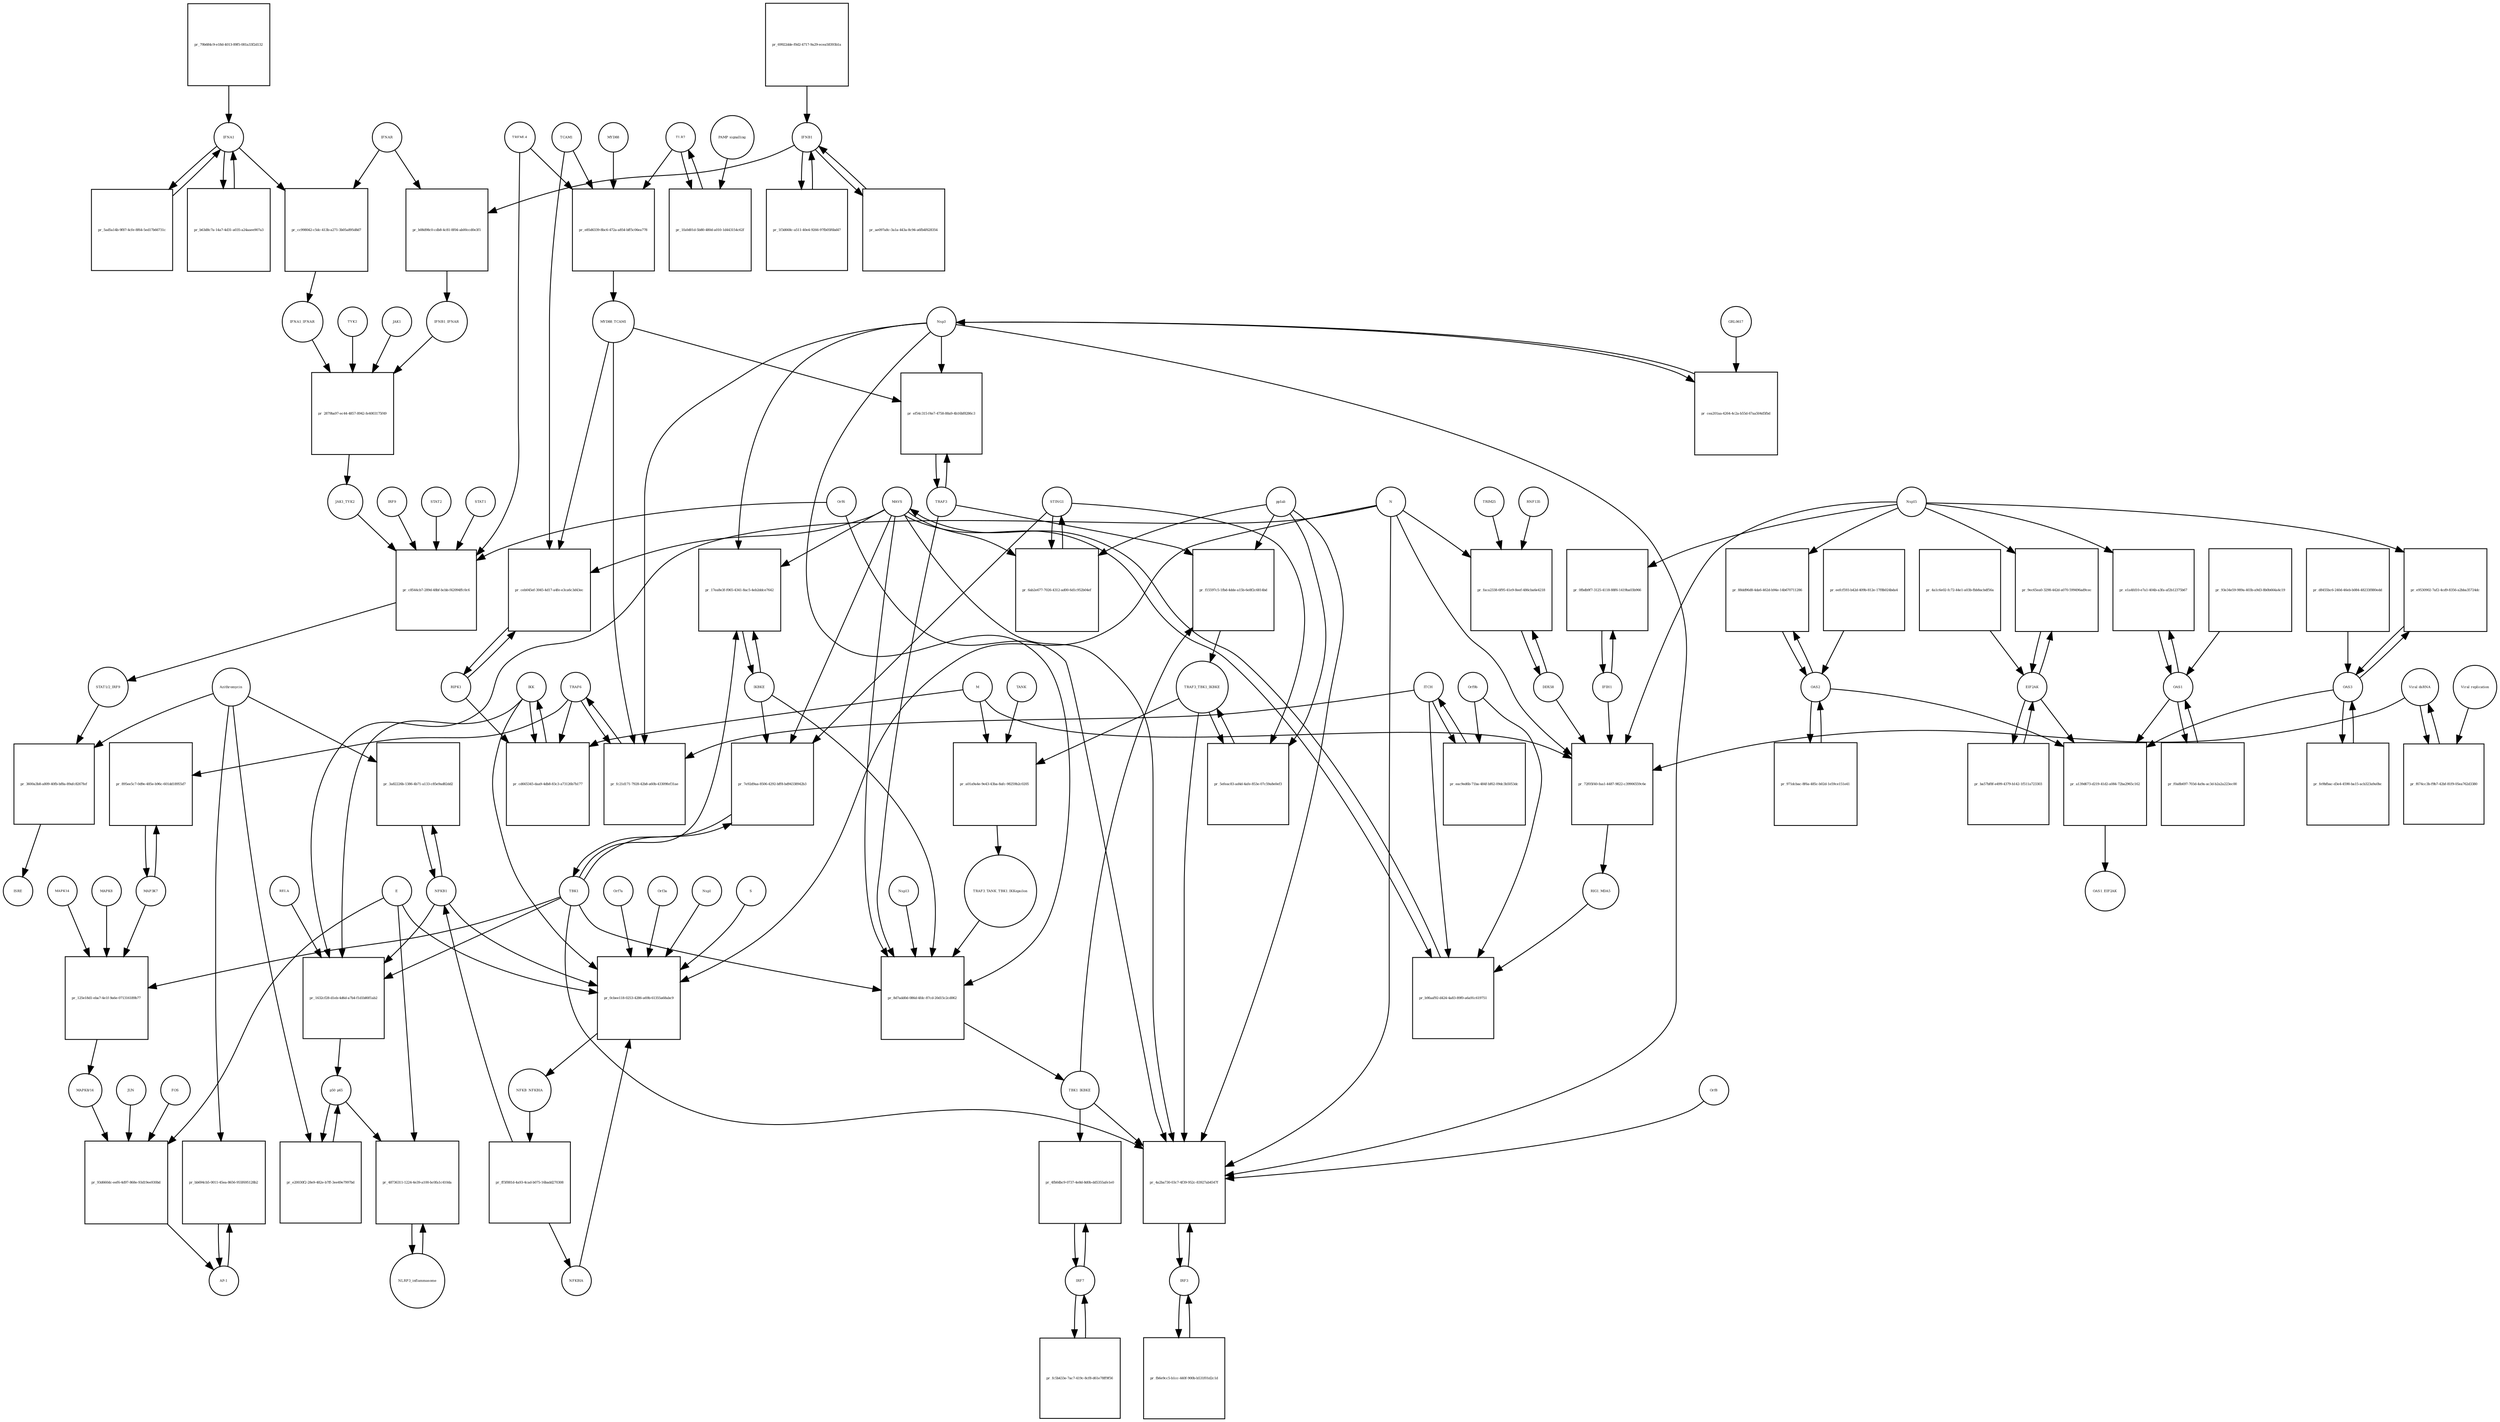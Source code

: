 strict digraph  {
IFNA1 [annotation="urn_miriam_pubmed_31226023|urn_miriam_wikipathways_WP4868", bipartite=0, cls=macromolecule, fontsize=4, label=IFNA1, shape=circle];
"pr_5ad5a14b-9f87-4cfe-8f64-5ed17b66731c" [annotation="", bipartite=1, cls=process, fontsize=4, label="pr_5ad5a14b-9f87-4cfe-8f64-5ed17b66731c", shape=square];
IFNB1 [annotation="urn_miriam_pubmed_31226023|urn_miriam_wikipathways_WP4868", bipartite=0, cls=macromolecule, fontsize=4, label=IFNB1, shape=circle];
"pr_1f3d668c-a511-40e4-9266-97fb05f6bd47" [annotation="", bipartite=1, cls=process, fontsize=4, label="pr_1f3d668c-a511-40e4-9266-97fb05f6bd47", shape=square];
"STAT1/2_IRF9" [annotation="urn_miriam_pubmed_31226023|urn_miriam_wikipathways_WP4868", bipartite=0, cls=complex, fontsize=4, label="STAT1/2_IRF9", shape=circle];
"pr_3600a3b8-a809-40fb-bf8a-89afc8267fef" [annotation="", bipartite=1, cls=process, fontsize=4, label="pr_3600a3b8-a809-40fb-bf8a-89afc8267fef", shape=square];
ISRE [annotation="urn_miriam_pubmed_31226023|urn_miriam_wikipathways_WP4868", bipartite=0, cls=complex, fontsize=4, label=ISRE, shape=circle];
Azithromycin [annotation=urn_miriam_wikipathways_WP4868, bipartite=0, cls="simple chemical", fontsize=4, label=Azithromycin, shape=circle];
"AP-1" [annotation="urn_miriam_pubmed_31226023|urn_miriam_wikipathways_WP4868", bipartite=0, cls=complex, fontsize=4, label="AP-1", shape=circle];
"pr_bb694cb5-0011-45ea-8656-955f695128b2" [annotation="", bipartite=1, cls=process, fontsize=4, label="pr_bb694cb5-0011-45ea-8656-955f695128b2", shape=square];
NFKB1 [annotation=urn_miriam_wikipathways_WP4868, bipartite=0, cls=macromolecule, fontsize=4, label=NFKB1, shape=circle];
"pr_3a82226b-1386-4b71-a133-c85e9ad82dd2" [annotation="", bipartite=1, cls=process, fontsize=4, label="pr_3a82226b-1386-4b71-a133-c85e9ad82dd2", shape=square];
IRF3 [annotation="", bipartite=0, cls=macromolecule, fontsize=4, label=IRF3, shape=circle];
"pr_fb6e9cc5-b1cc-440f-900b-b531f01d2c1d" [annotation="", bipartite=1, cls=process, fontsize=4, label="pr_fb6e9cc5-b1cc-440f-900b-b531f01d2c1d", shape=square];
p50_p65 [annotation="", bipartite=0, cls=complex, fontsize=4, label=p50_p65, shape=circle];
"pr_e20030f2-28e9-482e-b7ff-3ee49e7997bd" [annotation="", bipartite=1, cls=process, fontsize=4, label="pr_e20030f2-28e9-482e-b7ff-3ee49e7997bd", shape=square];
IRF7 [annotation="", bipartite=0, cls=macromolecule, fontsize=4, label=IRF7, shape=circle];
"pr_fc5b433e-7ac7-419c-8cf8-d61e78ff9f56" [annotation="", bipartite=1, cls=process, fontsize=4, label="pr_fc5b433e-7ac7-419c-8cf8-d61e78ff9f56", shape=square];
"pr_ae097a8c-3a1a-443a-8c94-a6fb4f628354" [annotation="", bipartite=1, cls=process, fontsize=4, label="pr_ae097a8c-3a1a-443a-8c94-a6fb4f628354", shape=square];
"pr_b63d8c7a-14a7-4d31-a035-a24aaee907a3" [annotation="", bipartite=1, cls=process, fontsize=4, label="pr_b63d8c7a-14a7-4d31-a035-a24aaee907a3", shape=square];
OAS1 [annotation="", bipartite=0, cls=macromolecule, fontsize=4, label=OAS1, shape=circle];
"pr_f0a8b697-703d-4a9a-ac3d-b2a2a223ec00" [annotation="", bipartite=1, cls=process, fontsize=4, label="pr_f0a8b697-703d-4a9a-ac3d-b2a2a223ec00", shape=square];
EIF2AK [annotation="", bipartite=0, cls=macromolecule, fontsize=4, label=EIF2AK, shape=circle];
"pr_ba57bf8f-e499-4379-b142-1f511a723303" [annotation="", bipartite=1, cls=process, fontsize=4, label="pr_ba57bf8f-e499-4379-b142-1f511a723303", shape=square];
OAS2 [annotation="", bipartite=0, cls=macromolecule, fontsize=4, label=OAS2, shape=circle];
"pr_971dcbac-8f6a-485c-b02d-1e59ce151e41" [annotation="", bipartite=1, cls=process, fontsize=4, label="pr_971dcbac-8f6a-485c-b02d-1e59ce151e41", shape=square];
OAS3 [annotation="", bipartite=0, cls=macromolecule, fontsize=4, label=OAS3, shape=circle];
"pr_fe9bfbac-d3e4-4590-ba15-acb323a9a0bc" [annotation="", bipartite=1, cls=process, fontsize=4, label="pr_fe9bfbac-d3e4-4590-ba15-acb323a9a0bc", shape=square];
"pr_69922dde-f0d2-4717-9a29-ecea58393b1a" [annotation="", bipartite=1, cls=process, fontsize=4, label="pr_69922dde-f0d2-4717-9a29-ecea58393b1a", shape=square];
"pr_79b684c9-e18d-4013-89f5-081a33f2d132" [annotation="", bipartite=1, cls=process, fontsize=4, label="pr_79b684c9-e18d-4013-89f5-081a33f2d132", shape=square];
"pr_93e34e59-989a-403b-a9d3-8b0b664a4c19" [annotation="", bipartite=1, cls=process, fontsize=4, label="pr_93e34e59-989a-403b-a9d3-8b0b664a4c19", shape=square];
"pr_4a1c6e02-fc72-44e1-a03b-fbb8acbdf56a" [annotation="", bipartite=1, cls=process, fontsize=4, label="pr_4a1c6e02-fc72-44e1-a03b-fbb8acbdf56a", shape=square];
TRAF6 [annotation="urn_miriam_pubmed_31226023|urn_miriam_wikipathways_WP4868", bipartite=0, cls=macromolecule, fontsize=4, label=TRAF6, shape=circle];
"pr_fc21d171-7928-42b8-a60b-43309fef31ae" [annotation="", bipartite=1, cls=process, fontsize=4, label="pr_fc21d171-7928-42b8-a60b-43309fef31ae", shape=square];
MYD88_TCAM1 [annotation=urn_miriam_pubmed_31226023, bipartite=0, cls=complex, fontsize=4, label=MYD88_TCAM1, shape=circle];
Nsp3 [annotation="urn_miriam_pubmed_31226023|urn_miriam_wikipathways_WP4868|urn_miriam_ncbiprotein_YP_009725299", bipartite=0, cls=macromolecule, fontsize=4, label=Nsp3, shape=circle];
ITCH [annotation="", bipartite=0, cls=macromolecule, fontsize=4, label=ITCH, shape=circle];
TBK1 [annotation="urn_miriam_pubmed_31226023|urn_miriam_wikipathways_WP4868|urn_miriam_pubmed_24622840", bipartite=0, cls=macromolecule, fontsize=4, label=TBK1, shape=circle];
"pr_7e92d9aa-8506-4292-bff8-bd94338942b3" [annotation="", bipartite=1, cls=process, fontsize=4, label="pr_7e92d9aa-8506-4292-bff8-bd94338942b3", shape=square];
IKBKE [annotation="", bipartite=0, cls=macromolecule, fontsize=4, label=IKBKE, shape=circle];
STING1 [annotation=urn_miriam_pubmed_24622840, bipartite=0, cls=macromolecule, fontsize=4, label=STING1, shape=circle];
MAVS [annotation="", bipartite=0, cls=macromolecule, fontsize=4, label=MAVS, shape=circle];
"pr_eefcf593-b42d-409b-812e-17f8b024bda4" [annotation="", bipartite=1, cls=process, fontsize=4, label="pr_eefcf593-b42d-409b-812e-17f8b024bda4", shape=square];
"pr_d8455bc6-240d-46eb-b084-48233f880edd" [annotation="", bipartite=1, cls=process, fontsize=4, label="pr_d8455bc6-240d-46eb-b084-48233f880edd", shape=square];
TRAF3 [annotation=urn_miriam_pubmed_31226023, bipartite=0, cls=macromolecule, fontsize=4, label=TRAF3, shape=circle];
"pr_ef54c315-f4e7-4758-88a9-4b16bf8286c3" [annotation="", bipartite=1, cls=process, fontsize=4, label="pr_ef54c315-f4e7-4758-88a9-4b16bf8286c3", shape=square];
MAP3K7 [annotation="", bipartite=0, cls=macromolecule, fontsize=4, label=MAP3K7, shape=circle];
"pr_895ee5c7-0d9e-485e-b96c-601dd18955d7" [annotation="", bipartite=1, cls=process, fontsize=4, label="pr_895ee5c7-0d9e-485e-b96c-601dd18955d7", shape=square];
IKK [annotation="", bipartite=0, cls=complex, fontsize=4, label=IKK, shape=circle];
"pr_cd665345-daa9-4db8-83c3-a73126b7b177" [annotation="", bipartite=1, cls=process, fontsize=4, label="pr_cd665345-daa9-4db8-83c3-a73126b7b177", shape=square];
RIPK1 [annotation="", bipartite=0, cls=macromolecule, fontsize=4, label=RIPK1, shape=circle];
M [annotation="urn_miriam_pubmed_31226023|urn_miriam_ncbiprotein_BCD58756", bipartite=0, cls=macromolecule, fontsize=4, label=M, shape=circle];
"pr_17ea8e3f-f065-4341-8ac5-4eb2ddce7642" [annotation="", bipartite=1, cls=process, fontsize=4, label="pr_17ea8e3f-f065-4341-8ac5-4eb2ddce7642", shape=square];
"pr_4a2ba730-03c7-4f39-952c-83927ab4547f" [annotation="", bipartite=1, cls=process, fontsize=4, label="pr_4a2ba730-03c7-4f39-952c-83927ab4547f", shape=square];
TBK1_IKBKE [annotation="urn_miriam_pubmed_31226023|urn_miriam_wikipathways_WP4868|urn_miriam_pubmed_24622840", bipartite=0, cls=complex, fontsize=4, label=TBK1_IKBKE, shape=circle];
N [annotation="urn_miriam_pubmed_31226023|urn_miriam_ncbiprotein_BCD58761", bipartite=0, cls=macromolecule, fontsize=4, label=N, shape=circle];
TRAF3_TBK1_IKBKE [annotation=urn_miriam_pubmed_24622840, bipartite=0, cls=complex, fontsize=4, label=TRAF3_TBK1_IKBKE, shape=circle];
Orf8 [annotation=urn_miriam_ncbiprotein_BCD58760, bipartite=0, cls=complex, fontsize=4, label=Orf8, shape=circle];
Orf6 [annotation="urn_miriam_pubmed_31226023|urn_miriam_ncbiprotein_BCD58757", bipartite=0, cls=macromolecule, fontsize=4, label=Orf6, shape=circle];
pp1ab [annotation="urn_miriam_ncbiprotein_YP_009724389|urn_miriam_pubmed_24622840", bipartite=0, cls=macromolecule, fontsize=4, label=pp1ab, shape=circle];
"pr_ceb045ef-3045-4d17-a4fe-e3ca6c3d43ec" [annotation="", bipartite=1, cls=process, fontsize=4, label="pr_ceb045ef-3045-4d17-a4fe-e3ca6c3d43ec", shape=square];
TCAM1 [annotation=urn_miriam_pubmed_31226023, bipartite=0, cls=macromolecule, fontsize=4, label=TCAM1, shape=circle];
"pr_b9faaf92-d424-4a83-89f0-a6a91c619751" [annotation="", bipartite=1, cls=process, fontsize=4, label="pr_b9faaf92-d424-4a83-89f0-a6a91c619751", shape=square];
RIG1_MDA5 [annotation="urn_miriam_pubmed_31226023|urn_miriam_pubmed_19052324", bipartite=0, cls=complex, fontsize=4, label=RIG1_MDA5, shape=circle];
Orf9b [annotation="urn_miriam_pubmed_31226023|urn_miriam_ncbiprotein_ABI96969|urn_miriam_uniprot_P0DTD2", bipartite=0, cls=macromolecule, fontsize=4, label=Orf9b, shape=circle];
"pr_e9530902-7af2-4cd9-8356-a2bba35724dc" [annotation="", bipartite=1, cls=process, fontsize=4, label="pr_e9530902-7af2-4cd9-8356-a2bba35724dc", shape=square];
Nsp15 [annotation="urn_miriam_pubmed_31226023|urn_miriam_ncbiprotein_YP_009725310", bipartite=0, cls=macromolecule, fontsize=4, label=Nsp15, shape=circle];
"pr_88dd96d8-4da6-462d-b94e-14b670711286" [annotation="", bipartite=1, cls=process, fontsize=4, label="pr_88dd96d8-4da6-462d-b94e-14b670711286", shape=square];
"pr_e1a4fd10-e7a1-404b-a3fa-af2b12375b67" [annotation="", bipartite=1, cls=process, fontsize=4, label="pr_e1a4fd10-e7a1-404b-a3fa-af2b12375b67", shape=square];
"pr_9ec65ea0-3298-442d-a070-599496ad9cec" [annotation="", bipartite=1, cls=process, fontsize=4, label="pr_9ec65ea0-3298-442d-a070-599496ad9cec", shape=square];
"Viral dsRNA" [annotation="urn_miriam_pubmed_31226023|urn_miriam_pubmed_19052324|urn_miriam_taxonomy_694009", bipartite=0, cls="nucleic acid feature", fontsize=4, label="Viral dsRNA", shape=circle];
"pr_f674cc3b-f9b7-42bf-81f9-05ea762d3380" [annotation="", bipartite=1, cls=process, fontsize=4, label="pr_f674cc3b-f9b7-42bf-81f9-05ea762d3380", shape=square];
"Viral replication" [annotation="urn_miriam_pubmed_31226023|urn_miriam_pubmed_19052324|urn_miriam_mesh_D014779", bipartite=0, cls=phenotype, fontsize=4, label="Viral replication", shape=circle];
"pr_cea201aa-4264-4c2a-b55d-67aa504d5fbd" [annotation="", bipartite=1, cls=process, fontsize=4, label="pr_cea201aa-4264-4c2a-b55d-67aa504d5fbd", shape=square];
GRL0617 [annotation=urn_miriam_wikipathways_WP4868, bipartite=0, cls="simple chemical", fontsize=4, label=GRL0617, shape=circle];
"pr_6ab2e677-7026-4312-ad00-6d1c952b04ef" [annotation="", bipartite=1, cls=process, fontsize=4, label="pr_6ab2e677-7026-4312-ad00-6d1c952b04ef", shape=square];
"pr_5efeac83-ad4d-4afe-853e-07c59a8e0ef3" [annotation="", bipartite=1, cls=process, fontsize=4, label="pr_5efeac83-ad4d-4afe-853e-07c59a8e0ef3", shape=square];
TLR7 [annotation=urn_miriam_pubmed_31226023, bipartite=0, cls=macromolecule, fontsize=4, label=TLR7, shape=circle];
"pr_1fa0d01d-5b80-480d-a010-1d443154c62f" [annotation="", bipartite=1, cls=process, fontsize=4, label="pr_1fa0d01d-5b80-480d-a010-1d443154c62f", shape=square];
"PAMP signalling" [annotation="urn_miriam_pubmed_31226023|urn_miriam_mesh_D000069452", bipartite=0, cls=phenotype, fontsize=4, label="PAMP signalling", shape=circle];
IFIH1 [annotation="", bipartite=0, cls=macromolecule, fontsize=4, label=IFIH1, shape=circle];
"pr_0fbdb9f7-3125-4118-88f6-1419ba03b966" [annotation="", bipartite=1, cls=process, fontsize=4, label="pr_0fbdb9f7-3125-4118-88f6-1419ba03b966", shape=square];
DDX58 [annotation="urn_miriam_pubmed_31226023|urn_miriam_pubmed_19052324", bipartite=0, cls=macromolecule, fontsize=4, label=DDX58, shape=circle];
"pr_faca2338-6f95-41e9-8eef-486cba6e4218" [annotation="", bipartite=1, cls=process, fontsize=4, label="pr_faca2338-6f95-41e9-8eef-486cba6e4218", shape=square];
TRIM25 [annotation="", bipartite=0, cls=macromolecule, fontsize=4, label=TRIM25, shape=circle];
RNF135 [annotation="", bipartite=0, cls=macromolecule, fontsize=4, label=RNF135, shape=circle];
"pr_eac9ed6b-71ba-484f-bf62-09dc3b5053dc" [annotation="", bipartite=1, cls=process, fontsize=4, label="pr_eac9ed6b-71ba-484f-bf62-09dc3b5053dc", shape=square];
"pr_a01a9a4e-9e43-43ba-8afc-98259b2c0205" [annotation="", bipartite=1, cls=process, fontsize=4, label="pr_a01a9a4e-9e43-43ba-8afc-98259b2c0205", shape=square];
TRAF3_TANK_TBK1_IKKepsilon [annotation="", bipartite=0, cls=complex, fontsize=4, label=TRAF3_TANK_TBK1_IKKepsilon, shape=circle];
TANK [annotation="", bipartite=0, cls=macromolecule, fontsize=4, label=TANK, shape=circle];
"pr_4fb0dbc9-0737-4e8d-8d0b-dd5355afe1e0" [annotation="", bipartite=1, cls=process, fontsize=4, label="pr_4fb0dbc9-0737-4e8d-8d0b-dd5355afe1e0", shape=square];
NLRP3_inflammasome [annotation="", bipartite=0, cls=complex, fontsize=4, label=NLRP3_inflammasome, shape=circle];
"pr_48736311-1224-4e39-a100-bc0fa1c410da" [annotation="", bipartite=1, cls=process, fontsize=4, label="pr_48736311-1224-4e39-a100-bc0fa1c410da", shape=square];
E [annotation="urn_miriam_pubmed_31226023|urn_miriam_ncbiprotein_BCD58755", bipartite=0, cls=macromolecule, fontsize=4, label=E, shape=circle];
STAT1 [annotation="urn_miriam_pubmed_31226023|urn_miriam_wikipathways_WP4868", bipartite=0, cls=macromolecule, fontsize=4, label=STAT1, shape=circle];
"pr_c8544cb7-289d-48bf-bcbb-f42094ffc0c6" [annotation="", bipartite=1, cls=process, fontsize=4, label="pr_c8544cb7-289d-48bf-bcbb-f42094ffc0c6", shape=square];
TREML4 [annotation=urn_miriam_wikipathways_WP4868, bipartite=0, cls=macromolecule, fontsize=4, label=TREML4, shape=circle];
JAK1_TYK2 [annotation="urn_miriam_pubmed_31226023|urn_miriam_wikipathways_WP4868", bipartite=0, cls=complex, fontsize=4, label=JAK1_TYK2, shape=circle];
IRF9 [annotation="urn_miriam_pubmed_31226023|urn_miriam_wikipathways_WP4868", bipartite=0, cls=macromolecule, fontsize=4, label=IRF9, shape=circle];
STAT2 [annotation="urn_miriam_pubmed_31226023|urn_miriam_wikipathways_WP4868", bipartite=0, cls=macromolecule, fontsize=4, label=STAT2, shape=circle];
"pr_a139d673-d219-41d2-a084-72ba2965c162" [annotation="", bipartite=1, cls=process, fontsize=4, label="pr_a139d673-d219-41d2-a084-72ba2965c162", shape=square];
OAS1_EIF2AK [annotation="", bipartite=0, cls=complex, fontsize=4, label=OAS1_EIF2AK, shape=circle];
JAK1 [annotation="urn_miriam_pubmed_31226023|urn_miriam_wikipathways_WP4868", bipartite=0, cls=macromolecule, fontsize=4, label=JAK1, shape=circle];
"pr_2879ba97-ec44-4857-8942-fe4003175f49" [annotation="", bipartite=1, cls=process, fontsize=4, label="pr_2879ba97-ec44-4857-8942-fe4003175f49", shape=square];
IFNA1_IFNAR [annotation="urn_miriam_pubmed_31226023|urn_miriam_wikipathways_WP4868", bipartite=0, cls=complex, fontsize=4, label=IFNA1_IFNAR, shape=circle];
IFNB1_IFNAR [annotation="urn_miriam_pubmed_31226023|urn_miriam_wikipathways_WP4868", bipartite=0, cls=complex, fontsize=4, label=IFNB1_IFNAR, shape=circle];
TYK2 [annotation="urn_miriam_pubmed_31226023|urn_miriam_wikipathways_WP4868", bipartite=0, cls=macromolecule, fontsize=4, label=TYK2, shape=circle];
MYD88 [annotation="urn_miriam_pubmed_31226023|urn_miriam_wikipathways_WP4868", bipartite=0, cls=macromolecule, fontsize=4, label=MYD88, shape=circle];
"pr_e85d6339-8bc6-472a-a854-bff5c06ea778" [annotation="", bipartite=1, cls=process, fontsize=4, label="pr_e85d6339-8bc6-472a-a854-bff5c06ea778", shape=square];
NFKB_NFKBIA [annotation="urn_miriam_pubmed_31226023|urn_miriam_wikipathways_WP4868", bipartite=0, cls=complex, fontsize=4, label=NFKB_NFKBIA, shape=circle];
"pr_ff5f881d-4a93-4cad-b075-16badd270308" [annotation="", bipartite=1, cls=process, fontsize=4, label="pr_ff5f881d-4a93-4cad-b075-16badd270308", shape=square];
NFKBIA [annotation="urn_miriam_pubmed_31226023|urn_miriam_wikipathways_WP4868", bipartite=0, cls=macromolecule, fontsize=4, label=NFKBIA, shape=circle];
IFNAR [annotation="urn_miriam_pubmed_31226023|urn_miriam_wikipathways_WP4868", bipartite=0, cls=complex, fontsize=4, label=IFNAR, shape=circle];
"pr_cc998042-c5dc-413b-a271-3b05a895d8d7" [annotation="", bipartite=1, cls=process, fontsize=4, label="pr_cc998042-c5dc-413b-a271-3b05a895d8d7", shape=square];
"pr_b08d98c0-cdb8-4c81-8f04-ab00ccd0e3f1" [annotation="", bipartite=1, cls=process, fontsize=4, label="pr_b08d98c0-cdb8-4c81-8f04-ab00ccd0e3f1", shape=square];
MAPK14 [annotation="urn_miriam_pubmed_31226023|urn_miriam_wikipathways_WP4868", bipartite=0, cls=macromolecule, fontsize=4, label=MAPK14, shape=circle];
"pr_125e18d1-eba7-4e1f-9a6e-071316189b77" [annotation="", bipartite=1, cls=process, fontsize=4, label="pr_125e18d1-eba7-4e1f-9a6e-071316189b77", shape=square];
"MAPK8/14" [annotation="urn_miriam_pubmed_31226023|urn_miriam_wikipathways_WP4868", bipartite=0, cls=complex, fontsize=4, label="MAPK8/14", shape=circle];
MAPK8 [annotation="urn_miriam_pubmed_31226023|urn_miriam_wikipathways_WP4868", bipartite=0, cls=macromolecule, fontsize=4, label=MAPK8, shape=circle];
JUN [annotation="urn_miriam_pubmed_31226023|urn_miriam_wikipathways_WP4868", bipartite=0, cls=macromolecule, fontsize=4, label=JUN, shape=circle];
"pr_93d660dc-eef6-4d97-868e-93d19ee930bd" [annotation="", bipartite=1, cls=process, fontsize=4, label="pr_93d660dc-eef6-4d97-868e-93d19ee930bd", shape=square];
FOS [annotation="urn_miriam_pubmed_31226023|urn_miriam_wikipathways_WP4868", bipartite=0, cls=macromolecule, fontsize=4, label=FOS, shape=circle];
"pr_0cbee118-0253-4286-a69b-61355a68abc9" [annotation="", bipartite=1, cls=process, fontsize=4, label="pr_0cbee118-0253-4286-a69b-61355a68abc9", shape=square];
Nsp1 [annotation="urn_miriam_pubmed_31226023|urn_miriam_ncbiprotein_YP_009725297", bipartite=0, cls=macromolecule, fontsize=4, label=Nsp1, shape=circle];
S [annotation=urn_miriam_ncbiprotein_BCD58753, bipartite=0, cls=macromolecule, fontsize=4, label=S, shape=circle];
Orf7a [annotation=urn_miriam_ncbiprotein_BCD58758, bipartite=0, cls=macromolecule, fontsize=4, label=Orf7a, shape=circle];
Orf3a [annotation=urn_miriam_ncbiprotein_BCD58754, bipartite=0, cls=macromolecule, fontsize=4, label=Orf3a, shape=circle];
"pr_8d7add0d-086d-4fdc-87cd-20d15c2cd062" [annotation="", bipartite=1, cls=process, fontsize=4, label="pr_8d7add0d-086d-4fdc-87cd-20d15c2cd062", shape=square];
Nsp13 [annotation="urn_miriam_uniprot_P0DTD1|urn_miriam_wikipathways_WP4868|urn_miriam_ncbiprotein_YP_009725308", bipartite=0, cls=macromolecule, fontsize=4, label=Nsp13, shape=circle];
RELA [annotation="", bipartite=0, cls=macromolecule, fontsize=4, label=RELA, shape=circle];
"pr_1632cf28-d1eb-4d6d-a7b4-f1d1b80f1ab2" [annotation="", bipartite=1, cls=process, fontsize=4, label="pr_1632cf28-d1eb-4d6d-a7b4-f1d1b80f1ab2", shape=square];
"pr_72f05f40-faa1-4487-9822-c39906559c6e" [annotation="", bipartite=1, cls=process, fontsize=4, label="pr_72f05f40-faa1-4487-9822-c39906559c6e", shape=square];
"pr_f15597c5-1fbd-4dde-a15b-6e8f2c6814bd" [annotation="", bipartite=1, cls=process, fontsize=4, label="pr_f15597c5-1fbd-4dde-a15b-6e8f2c6814bd", shape=square];
IFNA1 -> "pr_5ad5a14b-9f87-4cfe-8f64-5ed17b66731c"  [annotation="", interaction_type=consumption];
IFNA1 -> "pr_b63d8c7a-14a7-4d31-a035-a24aaee907a3"  [annotation="", interaction_type=consumption];
IFNA1 -> "pr_cc998042-c5dc-413b-a271-3b05a895d8d7"  [annotation="", interaction_type=consumption];
"pr_5ad5a14b-9f87-4cfe-8f64-5ed17b66731c" -> IFNA1  [annotation="", interaction_type=production];
IFNB1 -> "pr_1f3d668c-a511-40e4-9266-97fb05f6bd47"  [annotation="", interaction_type=consumption];
IFNB1 -> "pr_ae097a8c-3a1a-443a-8c94-a6fb4f628354"  [annotation="", interaction_type=consumption];
IFNB1 -> "pr_b08d98c0-cdb8-4c81-8f04-ab00ccd0e3f1"  [annotation="", interaction_type=consumption];
"pr_1f3d668c-a511-40e4-9266-97fb05f6bd47" -> IFNB1  [annotation="", interaction_type=production];
"STAT1/2_IRF9" -> "pr_3600a3b8-a809-40fb-bf8a-89afc8267fef"  [annotation="", interaction_type=consumption];
"pr_3600a3b8-a809-40fb-bf8a-89afc8267fef" -> ISRE  [annotation="", interaction_type=production];
Azithromycin -> "pr_3600a3b8-a809-40fb-bf8a-89afc8267fef"  [annotation=urn_miriam_pubmed_31226023, interaction_type=inhibition];
Azithromycin -> "pr_bb694cb5-0011-45ea-8656-955f695128b2"  [annotation=urn_miriam_pubmed_31226023, interaction_type=inhibition];
Azithromycin -> "pr_3a82226b-1386-4b71-a133-c85e9ad82dd2"  [annotation=urn_miriam_wikipathways_WP4868, interaction_type=inhibition];
Azithromycin -> "pr_e20030f2-28e9-482e-b7ff-3ee49e7997bd"  [annotation=urn_miriam_pubmed_31226023, interaction_type=inhibition];
"AP-1" -> "pr_bb694cb5-0011-45ea-8656-955f695128b2"  [annotation="", interaction_type=consumption];
"pr_bb694cb5-0011-45ea-8656-955f695128b2" -> "AP-1"  [annotation="", interaction_type=production];
NFKB1 -> "pr_3a82226b-1386-4b71-a133-c85e9ad82dd2"  [annotation="", interaction_type=consumption];
NFKB1 -> "pr_0cbee118-0253-4286-a69b-61355a68abc9"  [annotation="", interaction_type=consumption];
NFKB1 -> "pr_1632cf28-d1eb-4d6d-a7b4-f1d1b80f1ab2"  [annotation="", interaction_type=consumption];
"pr_3a82226b-1386-4b71-a133-c85e9ad82dd2" -> NFKB1  [annotation="", interaction_type=production];
IRF3 -> "pr_fb6e9cc5-b1cc-440f-900b-b531f01d2c1d"  [annotation="", interaction_type=consumption];
IRF3 -> "pr_4a2ba730-03c7-4f39-952c-83927ab4547f"  [annotation="", interaction_type=consumption];
"pr_fb6e9cc5-b1cc-440f-900b-b531f01d2c1d" -> IRF3  [annotation="", interaction_type=production];
p50_p65 -> "pr_e20030f2-28e9-482e-b7ff-3ee49e7997bd"  [annotation="", interaction_type=consumption];
p50_p65 -> "pr_48736311-1224-4e39-a100-bc0fa1c410da"  [annotation="urn_miriam_pubmed_32133002|urn_miriam_taxonomy_694009|urn_miriam_pubmed_28531279", interaction_type=catalysis];
"pr_e20030f2-28e9-482e-b7ff-3ee49e7997bd" -> p50_p65  [annotation="", interaction_type=production];
IRF7 -> "pr_fc5b433e-7ac7-419c-8cf8-d61e78ff9f56"  [annotation="", interaction_type=consumption];
IRF7 -> "pr_4fb0dbc9-0737-4e8d-8d0b-dd5355afe1e0"  [annotation="", interaction_type=consumption];
"pr_fc5b433e-7ac7-419c-8cf8-d61e78ff9f56" -> IRF7  [annotation="", interaction_type=production];
"pr_ae097a8c-3a1a-443a-8c94-a6fb4f628354" -> IFNB1  [annotation="", interaction_type=production];
"pr_b63d8c7a-14a7-4d31-a035-a24aaee907a3" -> IFNA1  [annotation="", interaction_type=production];
OAS1 -> "pr_f0a8b697-703d-4a9a-ac3d-b2a2a223ec00"  [annotation="", interaction_type=consumption];
OAS1 -> "pr_e1a4fd10-e7a1-404b-a3fa-af2b12375b67"  [annotation="", interaction_type=consumption];
OAS1 -> "pr_a139d673-d219-41d2-a084-72ba2965c162"  [annotation="", interaction_type=consumption];
"pr_f0a8b697-703d-4a9a-ac3d-b2a2a223ec00" -> OAS1  [annotation="", interaction_type=production];
EIF2AK -> "pr_ba57bf8f-e499-4379-b142-1f511a723303"  [annotation="", interaction_type=consumption];
EIF2AK -> "pr_9ec65ea0-3298-442d-a070-599496ad9cec"  [annotation="", interaction_type=consumption];
EIF2AK -> "pr_a139d673-d219-41d2-a084-72ba2965c162"  [annotation="", interaction_type=consumption];
"pr_ba57bf8f-e499-4379-b142-1f511a723303" -> EIF2AK  [annotation="", interaction_type=production];
OAS2 -> "pr_971dcbac-8f6a-485c-b02d-1e59ce151e41"  [annotation="", interaction_type=consumption];
OAS2 -> "pr_88dd96d8-4da6-462d-b94e-14b670711286"  [annotation="", interaction_type=consumption];
OAS2 -> "pr_a139d673-d219-41d2-a084-72ba2965c162"  [annotation="", interaction_type=consumption];
"pr_971dcbac-8f6a-485c-b02d-1e59ce151e41" -> OAS2  [annotation="", interaction_type=production];
OAS3 -> "pr_fe9bfbac-d3e4-4590-ba15-acb323a9a0bc"  [annotation="", interaction_type=consumption];
OAS3 -> "pr_e9530902-7af2-4cd9-8356-a2bba35724dc"  [annotation="", interaction_type=consumption];
OAS3 -> "pr_a139d673-d219-41d2-a084-72ba2965c162"  [annotation="", interaction_type=consumption];
"pr_fe9bfbac-d3e4-4590-ba15-acb323a9a0bc" -> OAS3  [annotation="", interaction_type=production];
"pr_69922dde-f0d2-4717-9a29-ecea58393b1a" -> IFNB1  [annotation="", interaction_type=production];
"pr_79b684c9-e18d-4013-89f5-081a33f2d132" -> IFNA1  [annotation="", interaction_type=production];
"pr_93e34e59-989a-403b-a9d3-8b0b664a4c19" -> OAS1  [annotation="", interaction_type=production];
"pr_4a1c6e02-fc72-44e1-a03b-fbb8acbdf56a" -> EIF2AK  [annotation="", interaction_type=production];
TRAF6 -> "pr_fc21d171-7928-42b8-a60b-43309fef31ae"  [annotation="", interaction_type=consumption];
TRAF6 -> "pr_895ee5c7-0d9e-485e-b96c-601dd18955d7"  [annotation=urn_miriam_pubmed_31226023, interaction_type=catalysis];
TRAF6 -> "pr_cd665345-daa9-4db8-83c3-a73126b7b177"  [annotation="urn_miriam_pubmed_31226023|urn_miriam_taxonomy_694009", interaction_type=catalysis];
"pr_fc21d171-7928-42b8-a60b-43309fef31ae" -> TRAF6  [annotation="", interaction_type=production];
MYD88_TCAM1 -> "pr_fc21d171-7928-42b8-a60b-43309fef31ae"  [annotation="urn_miriam_pubmed_31226023|urn_miriam_taxonomy_694009|urn_miriam_pubmed_25135833", interaction_type=catalysis];
MYD88_TCAM1 -> "pr_ef54c315-f4e7-4758-88a9-4b16bf8286c3"  [annotation="urn_miriam_pubmed_31226023|urn_miriam_taxonomy_694009", interaction_type=catalysis];
MYD88_TCAM1 -> "pr_ceb045ef-3045-4d17-a4fe-e3ca6c3d43ec"  [annotation="urn_miriam_pubmed_20404851|urn_miriam_pubmed_31226023", interaction_type=catalysis];
Nsp3 -> "pr_fc21d171-7928-42b8-a60b-43309fef31ae"  [annotation="urn_miriam_pubmed_31226023|urn_miriam_taxonomy_694009|urn_miriam_pubmed_25135833", interaction_type=inhibition];
Nsp3 -> "pr_ef54c315-f4e7-4758-88a9-4b16bf8286c3"  [annotation="urn_miriam_pubmed_31226023|urn_miriam_taxonomy_694009", interaction_type=inhibition];
Nsp3 -> "pr_17ea8e3f-f065-4341-8ac5-4eb2ddce7642"  [annotation="urn_miriam_pubmed_18353649|urn_miriam_pubmed_25636800|urn_miriam_pubmed_31226023|urn_miriam_taxonomy_694009", interaction_type=inhibition];
Nsp3 -> "pr_4a2ba730-03c7-4f39-952c-83927ab4547f"  [annotation="urn_miriam_pubmed_14679297|urn_miriam_pubmed_17108024|urn_miriam_pubmed_24622840|urn_miriam_pubmed_25481026|urn_miriam_pubmed_25636800|urn_miriam_pubmed_29294448|urn_miriam_pubmed_17761676|urn_miriam_pubmed_18440553|urn_miriam_pubmed_31226023|urn_miriam_taxonomy_694009", interaction_type=inhibition];
Nsp3 -> "pr_cea201aa-4264-4c2a-b55d-67aa504d5fbd"  [annotation="", interaction_type=consumption];
Nsp3 -> "pr_8d7add0d-086d-4fdc-87cd-20d15c2cd062"  [annotation="urn_miriam_pubmed_31226023|urn_miriam_taxonomy_694009|urn_miriam_pubmed_19380580", interaction_type=inhibition];
ITCH -> "pr_fc21d171-7928-42b8-a60b-43309fef31ae"  [annotation="urn_miriam_pubmed_31226023|urn_miriam_taxonomy_694009|urn_miriam_pubmed_25135833", interaction_type=inhibition];
ITCH -> "pr_b9faaf92-d424-4a83-89f0-a6a91c619751"  [annotation="urn_miriam_pubmed_19052324|urn_miriam_pubmed_25135833|urn_miriam_pubmed_31226023|urn_miriam_taxonomy_694009", interaction_type=inhibition];
ITCH -> "pr_eac9ed6b-71ba-484f-bf62-09dc3b5053dc"  [annotation="", interaction_type=consumption];
TBK1 -> "pr_7e92d9aa-8506-4292-bff8-bd94338942b3"  [annotation="", interaction_type=consumption];
TBK1 -> "pr_17ea8e3f-f065-4341-8ac5-4eb2ddce7642"  [annotation="urn_miriam_pubmed_18353649|urn_miriam_pubmed_25636800|urn_miriam_pubmed_31226023|urn_miriam_taxonomy_694009", interaction_type=catalysis];
TBK1 -> "pr_4a2ba730-03c7-4f39-952c-83927ab4547f"  [annotation="urn_miriam_pubmed_14679297|urn_miriam_pubmed_17108024|urn_miriam_pubmed_24622840|urn_miriam_pubmed_25481026|urn_miriam_pubmed_25636800|urn_miriam_pubmed_29294448|urn_miriam_pubmed_17761676|urn_miriam_pubmed_18440553|urn_miriam_pubmed_31226023|urn_miriam_taxonomy_694009", interaction_type=catalysis];
TBK1 -> "pr_125e18d1-eba7-4e1f-9a6e-071316189b77"  [annotation=urn_miriam_pubmed_31226023, interaction_type=catalysis];
TBK1 -> "pr_8d7add0d-086d-4fdc-87cd-20d15c2cd062"  [annotation="", interaction_type=consumption];
TBK1 -> "pr_1632cf28-d1eb-4d6d-a7b4-f1d1b80f1ab2"  [annotation="urn_miriam_pubmed_14679297|urn_miriam_pubmed_17108024|urn_miriam_pubmed_19609947|urn_miriam_pubmed_31226023|urn_miriam_taxonomy_694009", interaction_type=catalysis];
"pr_7e92d9aa-8506-4292-bff8-bd94338942b3" -> TBK1  [annotation="", interaction_type=production];
IKBKE -> "pr_7e92d9aa-8506-4292-bff8-bd94338942b3"  [annotation="urn_miriam_pubmed_24622840|urn_miriam_pubmed_25636800|urn_miriam_pubmed_26631542", interaction_type=catalysis];
IKBKE -> "pr_17ea8e3f-f065-4341-8ac5-4eb2ddce7642"  [annotation="", interaction_type=consumption];
IKBKE -> "pr_8d7add0d-086d-4fdc-87cd-20d15c2cd062"  [annotation="", interaction_type=consumption];
STING1 -> "pr_7e92d9aa-8506-4292-bff8-bd94338942b3"  [annotation="urn_miriam_pubmed_24622840|urn_miriam_pubmed_25636800|urn_miriam_pubmed_26631542", interaction_type=catalysis];
STING1 -> "pr_6ab2e677-7026-4312-ad00-6d1c952b04ef"  [annotation="", interaction_type=consumption];
STING1 -> "pr_5efeac83-ad4d-4afe-853e-07c59a8e0ef3"  [annotation="urn_miriam_pubmed_24622840|urn_miriam_taxonomy_694009", interaction_type=catalysis];
MAVS -> "pr_7e92d9aa-8506-4292-bff8-bd94338942b3"  [annotation="urn_miriam_pubmed_24622840|urn_miriam_pubmed_25636800|urn_miriam_pubmed_26631542", interaction_type=catalysis];
MAVS -> "pr_17ea8e3f-f065-4341-8ac5-4eb2ddce7642"  [annotation="urn_miriam_pubmed_18353649|urn_miriam_pubmed_25636800|urn_miriam_pubmed_31226023|urn_miriam_taxonomy_694009", interaction_type=catalysis];
MAVS -> "pr_4a2ba730-03c7-4f39-952c-83927ab4547f"  [annotation="urn_miriam_pubmed_14679297|urn_miriam_pubmed_17108024|urn_miriam_pubmed_24622840|urn_miriam_pubmed_25481026|urn_miriam_pubmed_25636800|urn_miriam_pubmed_29294448|urn_miriam_pubmed_17761676|urn_miriam_pubmed_18440553|urn_miriam_pubmed_31226023|urn_miriam_taxonomy_694009", interaction_type=catalysis];
MAVS -> "pr_ceb045ef-3045-4d17-a4fe-e3ca6c3d43ec"  [annotation="urn_miriam_pubmed_20404851|urn_miriam_pubmed_31226023", interaction_type=catalysis];
MAVS -> "pr_b9faaf92-d424-4a83-89f0-a6a91c619751"  [annotation="", interaction_type=consumption];
MAVS -> "pr_6ab2e677-7026-4312-ad00-6d1c952b04ef"  [annotation="urn_miriam_pubmed_22312431|urn_miriam_pubmed_24622840|urn_miriam_taxonomy_694009", interaction_type=catalysis];
MAVS -> "pr_8d7add0d-086d-4fdc-87cd-20d15c2cd062"  [annotation="urn_miriam_pubmed_31226023|urn_miriam_taxonomy_694009|urn_miriam_pubmed_19380580", interaction_type=catalysis];
"pr_eefcf593-b42d-409b-812e-17f8b024bda4" -> OAS2  [annotation="", interaction_type=production];
"pr_d8455bc6-240d-46eb-b084-48233f880edd" -> OAS3  [annotation="", interaction_type=production];
TRAF3 -> "pr_ef54c315-f4e7-4758-88a9-4b16bf8286c3"  [annotation="", interaction_type=consumption];
TRAF3 -> "pr_8d7add0d-086d-4fdc-87cd-20d15c2cd062"  [annotation="urn_miriam_pubmed_31226023|urn_miriam_taxonomy_694009|urn_miriam_pubmed_19380580", interaction_type=catalysis];
TRAF3 -> "pr_f15597c5-1fbd-4dde-a15b-6e8f2c6814bd"  [annotation="", interaction_type=consumption];
"pr_ef54c315-f4e7-4758-88a9-4b16bf8286c3" -> TRAF3  [annotation="", interaction_type=production];
MAP3K7 -> "pr_895ee5c7-0d9e-485e-b96c-601dd18955d7"  [annotation="", interaction_type=consumption];
MAP3K7 -> "pr_125e18d1-eba7-4e1f-9a6e-071316189b77"  [annotation=urn_miriam_pubmed_31226023, interaction_type=catalysis];
"pr_895ee5c7-0d9e-485e-b96c-601dd18955d7" -> MAP3K7  [annotation="", interaction_type=production];
IKK -> "pr_cd665345-daa9-4db8-83c3-a73126b7b177"  [annotation="", interaction_type=consumption];
IKK -> "pr_0cbee118-0253-4286-a69b-61355a68abc9"  [annotation="urn_miriam_pubmed_31226023|urn_miriam_taxonomy_694009", interaction_type=inhibition];
IKK -> "pr_1632cf28-d1eb-4d6d-a7b4-f1d1b80f1ab2"  [annotation="urn_miriam_pubmed_14679297|urn_miriam_pubmed_17108024|urn_miriam_pubmed_19609947|urn_miriam_pubmed_31226023|urn_miriam_taxonomy_694009", interaction_type=catalysis];
"pr_cd665345-daa9-4db8-83c3-a73126b7b177" -> IKK  [annotation="", interaction_type=production];
RIPK1 -> "pr_cd665345-daa9-4db8-83c3-a73126b7b177"  [annotation="urn_miriam_pubmed_31226023|urn_miriam_taxonomy_694009", interaction_type=catalysis];
RIPK1 -> "pr_ceb045ef-3045-4d17-a4fe-e3ca6c3d43ec"  [annotation="", interaction_type=consumption];
M -> "pr_cd665345-daa9-4db8-83c3-a73126b7b177"  [annotation="urn_miriam_pubmed_31226023|urn_miriam_taxonomy_694009", interaction_type=inhibition];
M -> "pr_a01a9a4e-9e43-43ba-8afc-98259b2c0205"  [annotation="urn_miriam_pubmed_19380580|urn_miriam_taxonomy_694009", interaction_type=inhibition];
M -> "pr_72f05f40-faa1-4487-9822-c39906559c6e"  [annotation="urn_miriam_pubmed_19052324|urn_miriam_pubmed_31226023|urn_miriam_taxonomy_694009", interaction_type=inhibition];
"pr_17ea8e3f-f065-4341-8ac5-4eb2ddce7642" -> IKBKE  [annotation="", interaction_type=production];
"pr_4a2ba730-03c7-4f39-952c-83927ab4547f" -> IRF3  [annotation="", interaction_type=production];
TBK1_IKBKE -> "pr_4a2ba730-03c7-4f39-952c-83927ab4547f"  [annotation="urn_miriam_pubmed_14679297|urn_miriam_pubmed_17108024|urn_miriam_pubmed_24622840|urn_miriam_pubmed_25481026|urn_miriam_pubmed_25636800|urn_miriam_pubmed_29294448|urn_miriam_pubmed_17761676|urn_miriam_pubmed_18440553|urn_miriam_pubmed_31226023|urn_miriam_taxonomy_694009", interaction_type=catalysis];
TBK1_IKBKE -> "pr_4fb0dbc9-0737-4e8d-8d0b-dd5355afe1e0"  [annotation=urn_miriam_pubmed_19380580, interaction_type=catalysis];
TBK1_IKBKE -> "pr_f15597c5-1fbd-4dde-a15b-6e8f2c6814bd"  [annotation="", interaction_type=consumption];
N -> "pr_4a2ba730-03c7-4f39-952c-83927ab4547f"  [annotation="urn_miriam_pubmed_14679297|urn_miriam_pubmed_17108024|urn_miriam_pubmed_24622840|urn_miriam_pubmed_25481026|urn_miriam_pubmed_25636800|urn_miriam_pubmed_29294448|urn_miriam_pubmed_17761676|urn_miriam_pubmed_18440553|urn_miriam_pubmed_31226023|urn_miriam_taxonomy_694009", interaction_type=inhibition];
N -> "pr_faca2338-6f95-41e9-8eef-486cba6e4218"  [annotation="urn_miriam_pubmed_25581309|urn_miriam_pubmed_28148787|urn_miriam_taxonomy_694009", interaction_type=inhibition];
N -> "pr_0cbee118-0253-4286-a69b-61355a68abc9"  [annotation="urn_miriam_pubmed_31226023|urn_miriam_taxonomy_694009", interaction_type=catalysis];
N -> "pr_1632cf28-d1eb-4d6d-a7b4-f1d1b80f1ab2"  [annotation="urn_miriam_pubmed_14679297|urn_miriam_pubmed_17108024|urn_miriam_pubmed_19609947|urn_miriam_pubmed_31226023|urn_miriam_taxonomy_694009", interaction_type=inhibition];
N -> "pr_72f05f40-faa1-4487-9822-c39906559c6e"  [annotation="urn_miriam_pubmed_19052324|urn_miriam_pubmed_31226023|urn_miriam_taxonomy_694009", interaction_type=inhibition];
TRAF3_TBK1_IKBKE -> "pr_4a2ba730-03c7-4f39-952c-83927ab4547f"  [annotation="urn_miriam_pubmed_14679297|urn_miriam_pubmed_17108024|urn_miriam_pubmed_24622840|urn_miriam_pubmed_25481026|urn_miriam_pubmed_25636800|urn_miriam_pubmed_29294448|urn_miriam_pubmed_17761676|urn_miriam_pubmed_18440553|urn_miriam_pubmed_31226023|urn_miriam_taxonomy_694009", interaction_type=catalysis];
TRAF3_TBK1_IKBKE -> "pr_5efeac83-ad4d-4afe-853e-07c59a8e0ef3"  [annotation="", interaction_type=consumption];
TRAF3_TBK1_IKBKE -> "pr_a01a9a4e-9e43-43ba-8afc-98259b2c0205"  [annotation="", interaction_type=consumption];
Orf8 -> "pr_4a2ba730-03c7-4f39-952c-83927ab4547f"  [annotation="urn_miriam_pubmed_14679297|urn_miriam_pubmed_17108024|urn_miriam_pubmed_24622840|urn_miriam_pubmed_25481026|urn_miriam_pubmed_25636800|urn_miriam_pubmed_29294448|urn_miriam_pubmed_17761676|urn_miriam_pubmed_18440553|urn_miriam_pubmed_31226023|urn_miriam_taxonomy_694009", interaction_type=inhibition];
Orf6 -> "pr_4a2ba730-03c7-4f39-952c-83927ab4547f"  [annotation="urn_miriam_pubmed_14679297|urn_miriam_pubmed_17108024|urn_miriam_pubmed_24622840|urn_miriam_pubmed_25481026|urn_miriam_pubmed_25636800|urn_miriam_pubmed_29294448|urn_miriam_pubmed_17761676|urn_miriam_pubmed_18440553|urn_miriam_pubmed_31226023|urn_miriam_taxonomy_694009", interaction_type=inhibition];
Orf6 -> "pr_c8544cb7-289d-48bf-bcbb-f42094ffc0c6"  [annotation="urn_miriam_pubmed_31226023|urn_miriam_taxonomy_694009", interaction_type=inhibition];
pp1ab -> "pr_4a2ba730-03c7-4f39-952c-83927ab4547f"  [annotation="urn_miriam_pubmed_14679297|urn_miriam_pubmed_17108024|urn_miriam_pubmed_24622840|urn_miriam_pubmed_25481026|urn_miriam_pubmed_25636800|urn_miriam_pubmed_29294448|urn_miriam_pubmed_17761676|urn_miriam_pubmed_18440553|urn_miriam_pubmed_31226023|urn_miriam_taxonomy_694009", interaction_type=inhibition];
pp1ab -> "pr_6ab2e677-7026-4312-ad00-6d1c952b04ef"  [annotation="urn_miriam_pubmed_22312431|urn_miriam_pubmed_24622840|urn_miriam_taxonomy_694009", interaction_type=inhibition];
pp1ab -> "pr_5efeac83-ad4d-4afe-853e-07c59a8e0ef3"  [annotation="urn_miriam_pubmed_24622840|urn_miriam_taxonomy_694009", interaction_type=inhibition];
pp1ab -> "pr_f15597c5-1fbd-4dde-a15b-6e8f2c6814bd"  [annotation="urn_miriam_pubmed_24622840|urn_miriam_taxonomy_694009", interaction_type=inhibition];
"pr_ceb045ef-3045-4d17-a4fe-e3ca6c3d43ec" -> RIPK1  [annotation="", interaction_type=production];
TCAM1 -> "pr_ceb045ef-3045-4d17-a4fe-e3ca6c3d43ec"  [annotation="urn_miriam_pubmed_20404851|urn_miriam_pubmed_31226023", interaction_type=catalysis];
TCAM1 -> "pr_e85d6339-8bc6-472a-a854-bff5c06ea778"  [annotation="", interaction_type=consumption];
"pr_b9faaf92-d424-4a83-89f0-a6a91c619751" -> MAVS  [annotation="", interaction_type=production];
RIG1_MDA5 -> "pr_b9faaf92-d424-4a83-89f0-a6a91c619751"  [annotation="urn_miriam_pubmed_19052324|urn_miriam_pubmed_25135833|urn_miriam_pubmed_31226023|urn_miriam_taxonomy_694009", interaction_type=catalysis];
Orf9b -> "pr_b9faaf92-d424-4a83-89f0-a6a91c619751"  [annotation="urn_miriam_pubmed_19052324|urn_miriam_pubmed_25135833|urn_miriam_pubmed_31226023|urn_miriam_taxonomy_694009", interaction_type=inhibition];
Orf9b -> "pr_eac9ed6b-71ba-484f-bf62-09dc3b5053dc"  [annotation="urn_miriam_pubmed_25135833|urn_miriam_taxonomy_694009", interaction_type=catalysis];
"pr_e9530902-7af2-4cd9-8356-a2bba35724dc" -> OAS3  [annotation="", interaction_type=production];
Nsp15 -> "pr_e9530902-7af2-4cd9-8356-a2bba35724dc"  [annotation="urn_miriam_pubmed_31226023|urn_miriam_taxonomy_694009", interaction_type=inhibition];
Nsp15 -> "pr_88dd96d8-4da6-462d-b94e-14b670711286"  [annotation="urn_miriam_pubmed_31226023|urn_miriam_taxonomy_694009", interaction_type=inhibition];
Nsp15 -> "pr_e1a4fd10-e7a1-404b-a3fa-af2b12375b67"  [annotation="urn_miriam_pubmed_31226023|urn_miriam_taxonomy_694009", interaction_type=inhibition];
Nsp15 -> "pr_9ec65ea0-3298-442d-a070-599496ad9cec"  [annotation="urn_miriam_pubmed_31226023|urn_miriam_taxonomy_694009", interaction_type=inhibition];
Nsp15 -> "pr_0fbdb9f7-3125-4118-88f6-1419ba03b966"  [annotation="urn_miriam_pubmed_28158275|urn_miriam_taxonomy_694009", interaction_type=inhibition];
Nsp15 -> "pr_72f05f40-faa1-4487-9822-c39906559c6e"  [annotation="urn_miriam_pubmed_19052324|urn_miriam_pubmed_31226023|urn_miriam_taxonomy_694009", interaction_type=inhibition];
"pr_88dd96d8-4da6-462d-b94e-14b670711286" -> OAS2  [annotation="", interaction_type=production];
"pr_e1a4fd10-e7a1-404b-a3fa-af2b12375b67" -> OAS1  [annotation="", interaction_type=production];
"pr_9ec65ea0-3298-442d-a070-599496ad9cec" -> EIF2AK  [annotation="", interaction_type=production];
"Viral dsRNA" -> "pr_f674cc3b-f9b7-42bf-81f9-05ea762d3380"  [annotation="", interaction_type=consumption];
"Viral dsRNA" -> "pr_72f05f40-faa1-4487-9822-c39906559c6e"  [annotation="urn_miriam_pubmed_19052324|urn_miriam_pubmed_31226023|urn_miriam_taxonomy_694009", interaction_type=catalysis];
"pr_f674cc3b-f9b7-42bf-81f9-05ea762d3380" -> "Viral dsRNA"  [annotation="", interaction_type=production];
"Viral replication" -> "pr_f674cc3b-f9b7-42bf-81f9-05ea762d3380"  [annotation="urn_miriam_pubmed_31226023|urn_miriam_taxonomy_694009", interaction_type="necessary stimulation"];
"pr_cea201aa-4264-4c2a-b55d-67aa504d5fbd" -> Nsp3  [annotation="", interaction_type=production];
GRL0617 -> "pr_cea201aa-4264-4c2a-b55d-67aa504d5fbd"  [annotation=urn_miriam_pubmed_31226023, interaction_type=inhibition];
"pr_6ab2e677-7026-4312-ad00-6d1c952b04ef" -> STING1  [annotation="", interaction_type=production];
"pr_5efeac83-ad4d-4afe-853e-07c59a8e0ef3" -> TRAF3_TBK1_IKBKE  [annotation="", interaction_type=production];
TLR7 -> "pr_1fa0d01d-5b80-480d-a010-1d443154c62f"  [annotation="", interaction_type=consumption];
TLR7 -> "pr_e85d6339-8bc6-472a-a854-bff5c06ea778"  [annotation=urn_miriam_pubmed_31226023, interaction_type=catalysis];
"pr_1fa0d01d-5b80-480d-a010-1d443154c62f" -> TLR7  [annotation="", interaction_type=production];
"PAMP signalling" -> "pr_1fa0d01d-5b80-480d-a010-1d443154c62f"  [annotation=urn_miriam_pubmed_31226023, interaction_type="necessary stimulation"];
IFIH1 -> "pr_0fbdb9f7-3125-4118-88f6-1419ba03b966"  [annotation="", interaction_type=consumption];
IFIH1 -> "pr_72f05f40-faa1-4487-9822-c39906559c6e"  [annotation="", interaction_type=consumption];
"pr_0fbdb9f7-3125-4118-88f6-1419ba03b966" -> IFIH1  [annotation="", interaction_type=production];
DDX58 -> "pr_faca2338-6f95-41e9-8eef-486cba6e4218"  [annotation="", interaction_type=consumption];
DDX58 -> "pr_72f05f40-faa1-4487-9822-c39906559c6e"  [annotation="", interaction_type=consumption];
"pr_faca2338-6f95-41e9-8eef-486cba6e4218" -> DDX58  [annotation="", interaction_type=production];
TRIM25 -> "pr_faca2338-6f95-41e9-8eef-486cba6e4218"  [annotation="urn_miriam_pubmed_25581309|urn_miriam_pubmed_28148787|urn_miriam_taxonomy_694009", interaction_type=catalysis];
RNF135 -> "pr_faca2338-6f95-41e9-8eef-486cba6e4218"  [annotation="urn_miriam_pubmed_25581309|urn_miriam_pubmed_28148787|urn_miriam_taxonomy_694009", interaction_type=catalysis];
"pr_eac9ed6b-71ba-484f-bf62-09dc3b5053dc" -> ITCH  [annotation="", interaction_type=production];
"pr_a01a9a4e-9e43-43ba-8afc-98259b2c0205" -> TRAF3_TANK_TBK1_IKKepsilon  [annotation="", interaction_type=production];
TRAF3_TANK_TBK1_IKKepsilon -> "pr_8d7add0d-086d-4fdc-87cd-20d15c2cd062"  [annotation="urn_miriam_pubmed_31226023|urn_miriam_taxonomy_694009|urn_miriam_pubmed_19380580", interaction_type=catalysis];
TANK -> "pr_a01a9a4e-9e43-43ba-8afc-98259b2c0205"  [annotation="", interaction_type=consumption];
"pr_4fb0dbc9-0737-4e8d-8d0b-dd5355afe1e0" -> IRF7  [annotation="", interaction_type=production];
NLRP3_inflammasome -> "pr_48736311-1224-4e39-a100-bc0fa1c410da"  [annotation="", interaction_type=consumption];
"pr_48736311-1224-4e39-a100-bc0fa1c410da" -> NLRP3_inflammasome  [annotation="", interaction_type=production];
E -> "pr_48736311-1224-4e39-a100-bc0fa1c410da"  [annotation="urn_miriam_pubmed_32133002|urn_miriam_taxonomy_694009|urn_miriam_pubmed_28531279", interaction_type=catalysis];
E -> "pr_93d660dc-eef6-4d97-868e-93d19ee930bd"  [annotation="urn_miriam_pubmed_31226023|urn_miriam_taxonomy_694009", interaction_type=catalysis];
E -> "pr_0cbee118-0253-4286-a69b-61355a68abc9"  [annotation="urn_miriam_pubmed_31226023|urn_miriam_taxonomy_694009", interaction_type=catalysis];
STAT1 -> "pr_c8544cb7-289d-48bf-bcbb-f42094ffc0c6"  [annotation="", interaction_type=consumption];
"pr_c8544cb7-289d-48bf-bcbb-f42094ffc0c6" -> "STAT1/2_IRF9"  [annotation="", interaction_type=production];
TREML4 -> "pr_c8544cb7-289d-48bf-bcbb-f42094ffc0c6"  [annotation="urn_miriam_pubmed_31226023|urn_miriam_taxonomy_694009", interaction_type=catalysis];
TREML4 -> "pr_e85d6339-8bc6-472a-a854-bff5c06ea778"  [annotation=urn_miriam_pubmed_31226023, interaction_type=catalysis];
JAK1_TYK2 -> "pr_c8544cb7-289d-48bf-bcbb-f42094ffc0c6"  [annotation="urn_miriam_pubmed_31226023|urn_miriam_taxonomy_694009", interaction_type=catalysis];
IRF9 -> "pr_c8544cb7-289d-48bf-bcbb-f42094ffc0c6"  [annotation="", interaction_type=consumption];
STAT2 -> "pr_c8544cb7-289d-48bf-bcbb-f42094ffc0c6"  [annotation="", interaction_type=consumption];
"pr_a139d673-d219-41d2-a084-72ba2965c162" -> OAS1_EIF2AK  [annotation="", interaction_type=production];
JAK1 -> "pr_2879ba97-ec44-4857-8942-fe4003175f49"  [annotation="", interaction_type=consumption];
"pr_2879ba97-ec44-4857-8942-fe4003175f49" -> JAK1_TYK2  [annotation="", interaction_type=production];
IFNA1_IFNAR -> "pr_2879ba97-ec44-4857-8942-fe4003175f49"  [annotation=urn_miriam_pubmed_31226023, interaction_type=catalysis];
IFNB1_IFNAR -> "pr_2879ba97-ec44-4857-8942-fe4003175f49"  [annotation=urn_miriam_pubmed_31226023, interaction_type=catalysis];
TYK2 -> "pr_2879ba97-ec44-4857-8942-fe4003175f49"  [annotation="", interaction_type=consumption];
MYD88 -> "pr_e85d6339-8bc6-472a-a854-bff5c06ea778"  [annotation="", interaction_type=consumption];
"pr_e85d6339-8bc6-472a-a854-bff5c06ea778" -> MYD88_TCAM1  [annotation="", interaction_type=production];
NFKB_NFKBIA -> "pr_ff5f881d-4a93-4cad-b075-16badd270308"  [annotation="", interaction_type=consumption];
"pr_ff5f881d-4a93-4cad-b075-16badd270308" -> NFKBIA  [annotation="", interaction_type=production];
"pr_ff5f881d-4a93-4cad-b075-16badd270308" -> NFKB1  [annotation="", interaction_type=production];
NFKBIA -> "pr_0cbee118-0253-4286-a69b-61355a68abc9"  [annotation="", interaction_type=consumption];
IFNAR -> "pr_cc998042-c5dc-413b-a271-3b05a895d8d7"  [annotation="", interaction_type=consumption];
IFNAR -> "pr_b08d98c0-cdb8-4c81-8f04-ab00ccd0e3f1"  [annotation="", interaction_type=consumption];
"pr_cc998042-c5dc-413b-a271-3b05a895d8d7" -> IFNA1_IFNAR  [annotation="", interaction_type=production];
"pr_b08d98c0-cdb8-4c81-8f04-ab00ccd0e3f1" -> IFNB1_IFNAR  [annotation="", interaction_type=production];
MAPK14 -> "pr_125e18d1-eba7-4e1f-9a6e-071316189b77"  [annotation="", interaction_type=consumption];
"pr_125e18d1-eba7-4e1f-9a6e-071316189b77" -> "MAPK8/14"  [annotation="", interaction_type=production];
"MAPK8/14" -> "pr_93d660dc-eef6-4d97-868e-93d19ee930bd"  [annotation="urn_miriam_pubmed_31226023|urn_miriam_taxonomy_694009", interaction_type=catalysis];
MAPK8 -> "pr_125e18d1-eba7-4e1f-9a6e-071316189b77"  [annotation="", interaction_type=consumption];
JUN -> "pr_93d660dc-eef6-4d97-868e-93d19ee930bd"  [annotation="", interaction_type=consumption];
"pr_93d660dc-eef6-4d97-868e-93d19ee930bd" -> "AP-1"  [annotation="", interaction_type=production];
FOS -> "pr_93d660dc-eef6-4d97-868e-93d19ee930bd"  [annotation="", interaction_type=consumption];
"pr_0cbee118-0253-4286-a69b-61355a68abc9" -> NFKB_NFKBIA  [annotation="", interaction_type=production];
Nsp1 -> "pr_0cbee118-0253-4286-a69b-61355a68abc9"  [annotation="urn_miriam_pubmed_31226023|urn_miriam_taxonomy_694009", interaction_type=catalysis];
S -> "pr_0cbee118-0253-4286-a69b-61355a68abc9"  [annotation="urn_miriam_pubmed_31226023|urn_miriam_taxonomy_694009", interaction_type=catalysis];
Orf7a -> "pr_0cbee118-0253-4286-a69b-61355a68abc9"  [annotation="urn_miriam_pubmed_31226023|urn_miriam_taxonomy_694009", interaction_type=catalysis];
Orf3a -> "pr_0cbee118-0253-4286-a69b-61355a68abc9"  [annotation="urn_miriam_pubmed_31226023|urn_miriam_taxonomy_694009", interaction_type=catalysis];
"pr_8d7add0d-086d-4fdc-87cd-20d15c2cd062" -> TBK1_IKBKE  [annotation="", interaction_type=production];
Nsp13 -> "pr_8d7add0d-086d-4fdc-87cd-20d15c2cd062"  [annotation="urn_miriam_pubmed_31226023|urn_miriam_taxonomy_694009|urn_miriam_pubmed_19380580", interaction_type=catalysis];
RELA -> "pr_1632cf28-d1eb-4d6d-a7b4-f1d1b80f1ab2"  [annotation="", interaction_type=consumption];
"pr_1632cf28-d1eb-4d6d-a7b4-f1d1b80f1ab2" -> p50_p65  [annotation="", interaction_type=production];
"pr_72f05f40-faa1-4487-9822-c39906559c6e" -> RIG1_MDA5  [annotation="", interaction_type=production];
"pr_f15597c5-1fbd-4dde-a15b-6e8f2c6814bd" -> TRAF3_TBK1_IKBKE  [annotation="", interaction_type=production];
}

